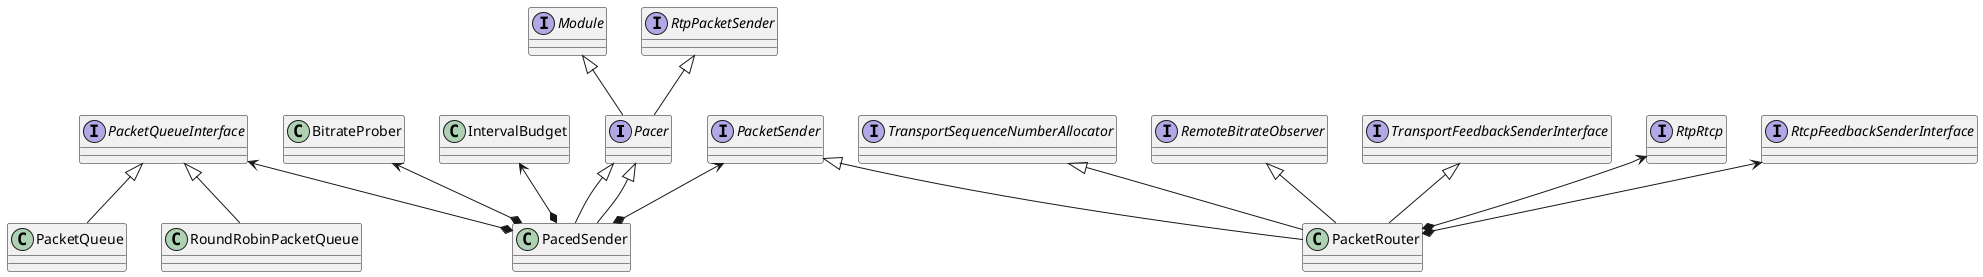 @startuml pacing

interface Pacer
interface Module
interface RtpPacketSender

RtpPacketSender <|-- Pacer
Module <|-- Pacer

interface PacketQueueInterface
class PacketQueue
class RoundRobinPacketQueue

PacketQueueInterface <|-- PacketQueue
PacketQueueInterface <|-- RoundRobinPacketQueue

class BitrateProber
class IntervalBudget
class PacedSender
interface PacketSender

Pacer <|-- PacedSender
Pacer <|-- PacedSender
PacketSender <--* PacedSender
PacketQueueInterface <--* PacedSender
IntervalBudget <--* PacedSender
BitrateProber <--* PacedSender

class PacketRouter
interface PacketSender
interface TransportSequenceNumberAllocator
interface RemoteBitrateObserver
interface TransportFeedbackSenderInterface
interface RtpRtcp
interface RtcpFeedbackSenderInterface

PacketSender <|-- PacketRouter
TransportSequenceNumberAllocator <|-- PacketRouter
RemoteBitrateObserver <|-- PacketRouter
TransportFeedbackSenderInterface <|-- PacketRouter
RtpRtcp <--* PacketRouter
RtcpFeedbackSenderInterface <--* PacketRouter

@enduml